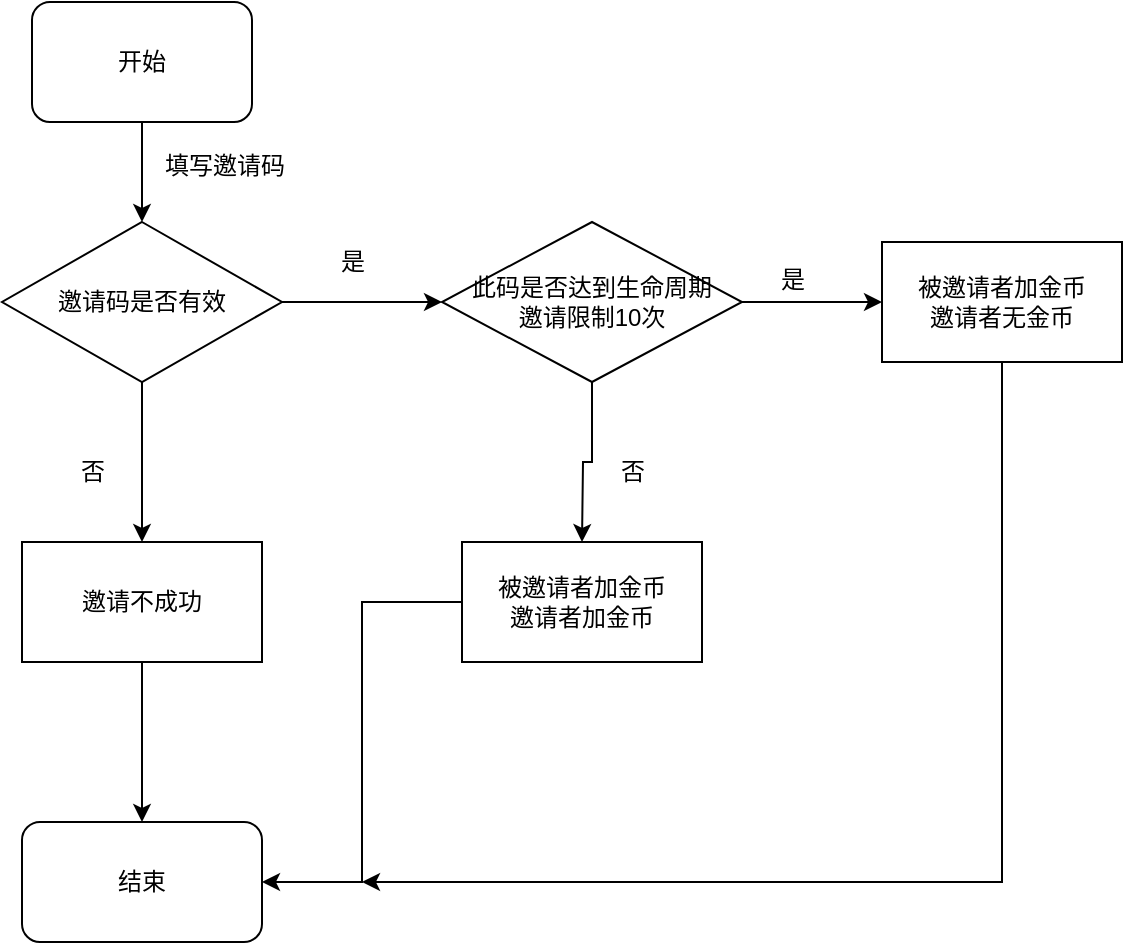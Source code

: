 <mxfile version="12.4.2" type="github" pages="1">
  <diagram id="heLUMEel5ZSLhCwW_7WS" name="Page-1">
    <mxGraphModel dx="946" dy="574" grid="1" gridSize="10" guides="1" tooltips="1" connect="1" arrows="1" fold="1" page="1" pageScale="1" pageWidth="1169" pageHeight="1654" math="0" shadow="0">
      <root>
        <mxCell id="0"/>
        <mxCell id="1" parent="0"/>
        <mxCell id="y86dbsFG_UYiZ3MiKZXV-3" value="" style="edgeStyle=orthogonalEdgeStyle;rounded=0;orthogonalLoop=1;jettySize=auto;html=1;" parent="1" source="y86dbsFG_UYiZ3MiKZXV-1" edge="1">
          <mxGeometry relative="1" as="geometry">
            <mxPoint x="270" y="130" as="targetPoint"/>
          </mxGeometry>
        </mxCell>
        <mxCell id="y86dbsFG_UYiZ3MiKZXV-1" value="开始" style="rounded=1;whiteSpace=wrap;html=1;" parent="1" vertex="1">
          <mxGeometry x="215" y="20" width="110" height="60" as="geometry"/>
        </mxCell>
        <mxCell id="y86dbsFG_UYiZ3MiKZXV-5" value="填写邀请码" style="text;html=1;align=center;verticalAlign=middle;resizable=0;points=[];;autosize=1;" parent="1" vertex="1">
          <mxGeometry x="271" y="92" width="80" height="20" as="geometry"/>
        </mxCell>
        <mxCell id="y86dbsFG_UYiZ3MiKZXV-8" value="" style="edgeStyle=orthogonalEdgeStyle;rounded=0;orthogonalLoop=1;jettySize=auto;html=1;" parent="1" source="y86dbsFG_UYiZ3MiKZXV-6" edge="1">
          <mxGeometry relative="1" as="geometry">
            <mxPoint x="420" y="170" as="targetPoint"/>
          </mxGeometry>
        </mxCell>
        <mxCell id="y86dbsFG_UYiZ3MiKZXV-16" value="" style="edgeStyle=orthogonalEdgeStyle;rounded=0;orthogonalLoop=1;jettySize=auto;html=1;" parent="1" source="y86dbsFG_UYiZ3MiKZXV-6" edge="1">
          <mxGeometry relative="1" as="geometry">
            <mxPoint x="270" y="290" as="targetPoint"/>
          </mxGeometry>
        </mxCell>
        <mxCell id="y86dbsFG_UYiZ3MiKZXV-6" value="邀请码是否有效" style="rhombus;whiteSpace=wrap;html=1;" parent="1" vertex="1">
          <mxGeometry x="200" y="130" width="140" height="80" as="geometry"/>
        </mxCell>
        <mxCell id="y86dbsFG_UYiZ3MiKZXV-9" value="是" style="text;html=1;align=center;verticalAlign=middle;resizable=0;points=[];;autosize=1;" parent="1" vertex="1">
          <mxGeometry x="360" y="140" width="30" height="20" as="geometry"/>
        </mxCell>
        <mxCell id="y86dbsFG_UYiZ3MiKZXV-12" value="" style="edgeStyle=orthogonalEdgeStyle;rounded=0;orthogonalLoop=1;jettySize=auto;html=1;" parent="1" source="y86dbsFG_UYiZ3MiKZXV-10" edge="1">
          <mxGeometry relative="1" as="geometry">
            <mxPoint x="640" y="170" as="targetPoint"/>
          </mxGeometry>
        </mxCell>
        <mxCell id="y86dbsFG_UYiZ3MiKZXV-20" value="" style="edgeStyle=orthogonalEdgeStyle;rounded=0;orthogonalLoop=1;jettySize=auto;html=1;" parent="1" source="y86dbsFG_UYiZ3MiKZXV-10" edge="1">
          <mxGeometry relative="1" as="geometry">
            <mxPoint x="490" y="290" as="targetPoint"/>
          </mxGeometry>
        </mxCell>
        <mxCell id="y86dbsFG_UYiZ3MiKZXV-10" value="此码是否达到生命周期&lt;br&gt;邀请限制10次" style="rhombus;whiteSpace=wrap;html=1;" parent="1" vertex="1">
          <mxGeometry x="420" y="130" width="150" height="80" as="geometry"/>
        </mxCell>
        <mxCell id="y86dbsFG_UYiZ3MiKZXV-13" value="是" style="text;html=1;align=center;verticalAlign=middle;resizable=0;points=[];;autosize=1;" parent="1" vertex="1">
          <mxGeometry x="580" y="149" width="30" height="20" as="geometry"/>
        </mxCell>
        <mxCell id="y86dbsFG_UYiZ3MiKZXV-28" value="" style="edgeStyle=orthogonalEdgeStyle;rounded=0;orthogonalLoop=1;jettySize=auto;html=1;" parent="1" source="y86dbsFG_UYiZ3MiKZXV-14" edge="1">
          <mxGeometry relative="1" as="geometry">
            <mxPoint x="380" y="460" as="targetPoint"/>
            <Array as="points">
              <mxPoint x="700" y="330"/>
              <mxPoint x="700" y="330"/>
            </Array>
          </mxGeometry>
        </mxCell>
        <mxCell id="y86dbsFG_UYiZ3MiKZXV-14" value="被邀请者加金币&lt;br&gt;邀请者无金币" style="rounded=0;whiteSpace=wrap;html=1;" parent="1" vertex="1">
          <mxGeometry x="640" y="140" width="120" height="60" as="geometry"/>
        </mxCell>
        <mxCell id="y86dbsFG_UYiZ3MiKZXV-17" value="否" style="text;html=1;align=center;verticalAlign=middle;resizable=0;points=[];;autosize=1;" parent="1" vertex="1">
          <mxGeometry x="230" y="245" width="30" height="20" as="geometry"/>
        </mxCell>
        <mxCell id="y86dbsFG_UYiZ3MiKZXV-24" value="" style="edgeStyle=orthogonalEdgeStyle;rounded=0;orthogonalLoop=1;jettySize=auto;html=1;" parent="1" source="y86dbsFG_UYiZ3MiKZXV-18" target="y86dbsFG_UYiZ3MiKZXV-23" edge="1">
          <mxGeometry relative="1" as="geometry"/>
        </mxCell>
        <mxCell id="y86dbsFG_UYiZ3MiKZXV-18" value="邀请不成功" style="rounded=0;whiteSpace=wrap;html=1;" parent="1" vertex="1">
          <mxGeometry x="210" y="290" width="120" height="60" as="geometry"/>
        </mxCell>
        <mxCell id="y86dbsFG_UYiZ3MiKZXV-21" value="否" style="text;html=1;align=center;verticalAlign=middle;resizable=0;points=[];;autosize=1;" parent="1" vertex="1">
          <mxGeometry x="500" y="245" width="30" height="20" as="geometry"/>
        </mxCell>
        <mxCell id="y86dbsFG_UYiZ3MiKZXV-26" value="" style="edgeStyle=orthogonalEdgeStyle;rounded=0;orthogonalLoop=1;jettySize=auto;html=1;entryX=1;entryY=0.5;entryDx=0;entryDy=0;" parent="1" source="y86dbsFG_UYiZ3MiKZXV-22" target="y86dbsFG_UYiZ3MiKZXV-23" edge="1">
          <mxGeometry relative="1" as="geometry">
            <mxPoint x="490" y="430" as="targetPoint"/>
          </mxGeometry>
        </mxCell>
        <mxCell id="y86dbsFG_UYiZ3MiKZXV-22" value="&lt;span style=&quot;white-space: normal&quot;&gt;被邀请者加金币&lt;/span&gt;&lt;br style=&quot;white-space: normal&quot;&gt;&lt;span style=&quot;white-space: normal&quot;&gt;邀请者加金币&lt;/span&gt;" style="rounded=0;whiteSpace=wrap;html=1;" parent="1" vertex="1">
          <mxGeometry x="430" y="290" width="120" height="60" as="geometry"/>
        </mxCell>
        <mxCell id="y86dbsFG_UYiZ3MiKZXV-23" value="结束" style="rounded=1;whiteSpace=wrap;html=1;" parent="1" vertex="1">
          <mxGeometry x="210" y="430" width="120" height="60" as="geometry"/>
        </mxCell>
      </root>
    </mxGraphModel>
  </diagram>
</mxfile>

